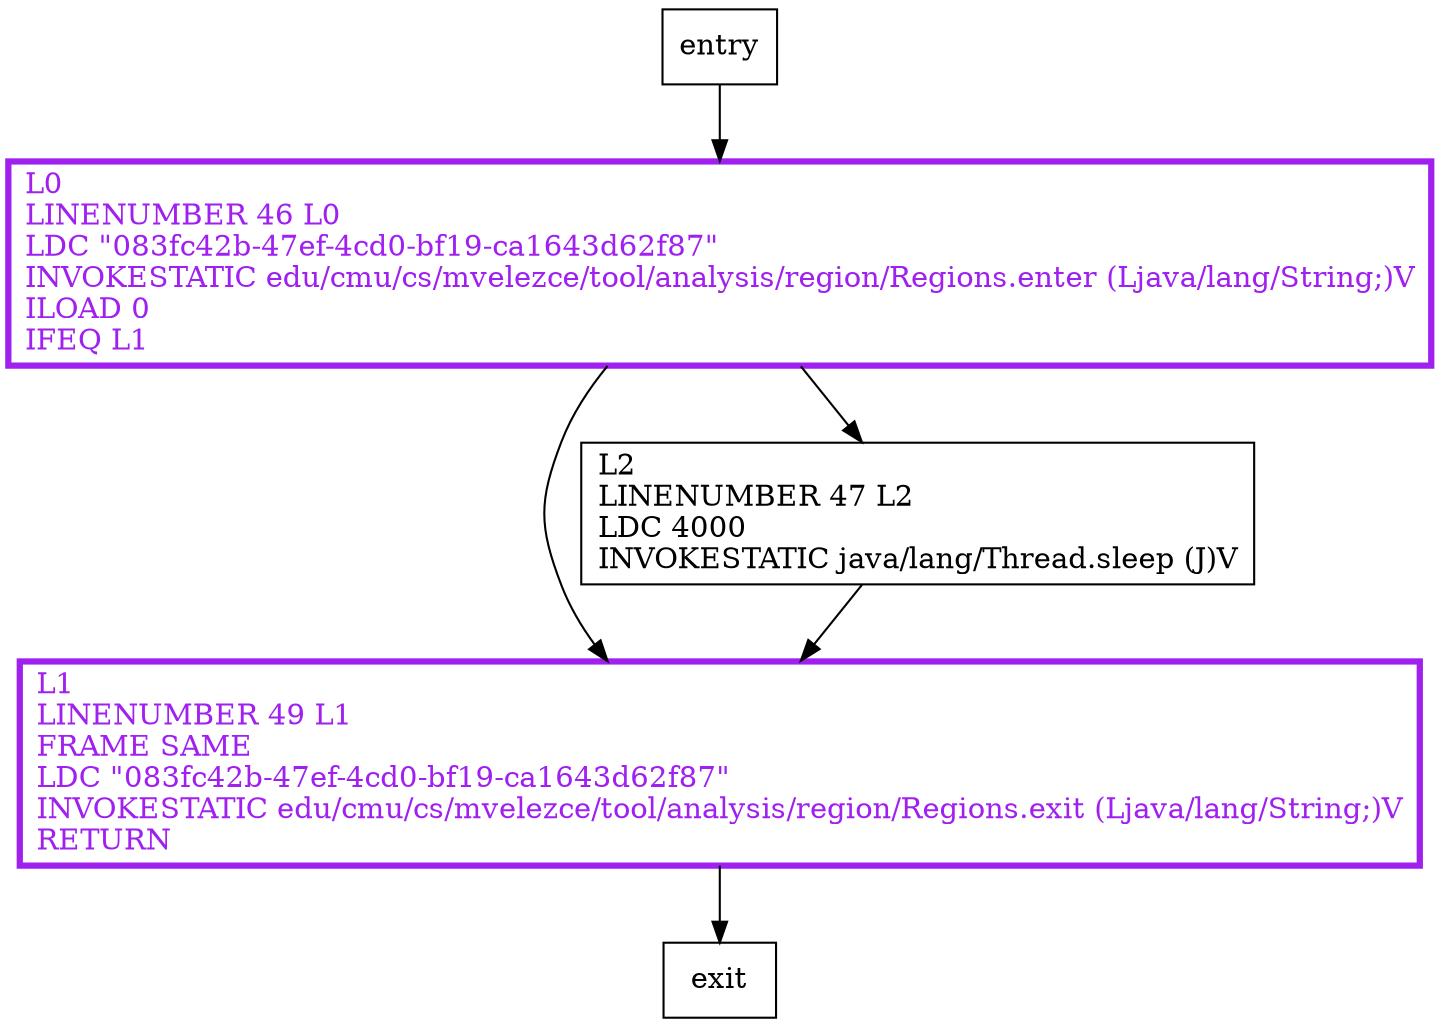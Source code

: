 digraph moo {
node [shape=record];
397416108 [label="L0\lLINENUMBER 46 L0\lLDC \"083fc42b-47ef-4cd0-bf19-ca1643d62f87\"\lINVOKESTATIC edu/cmu/cs/mvelezce/tool/analysis/region/Regions.enter (Ljava/lang/String;)V\lILOAD 0\lIFEQ L1\l"];
1933493643 [label="L1\lLINENUMBER 49 L1\lFRAME SAME\lLDC \"083fc42b-47ef-4cd0-bf19-ca1643d62f87\"\lINVOKESTATIC edu/cmu/cs/mvelezce/tool/analysis/region/Regions.exit (Ljava/lang/String;)V\lRETURN\l"];
1916303325 [label="L2\lLINENUMBER 47 L2\lLDC 4000\lINVOKESTATIC java/lang/Thread.sleep (J)V\l"];
entry;
exit;
entry -> 397416108;
397416108 -> 1933493643;
397416108 -> 1916303325;
1933493643 -> exit;
1916303325 -> 1933493643;
397416108[fontcolor="purple", penwidth=3, color="purple"];
1933493643[fontcolor="purple", penwidth=3, color="purple"];
}
